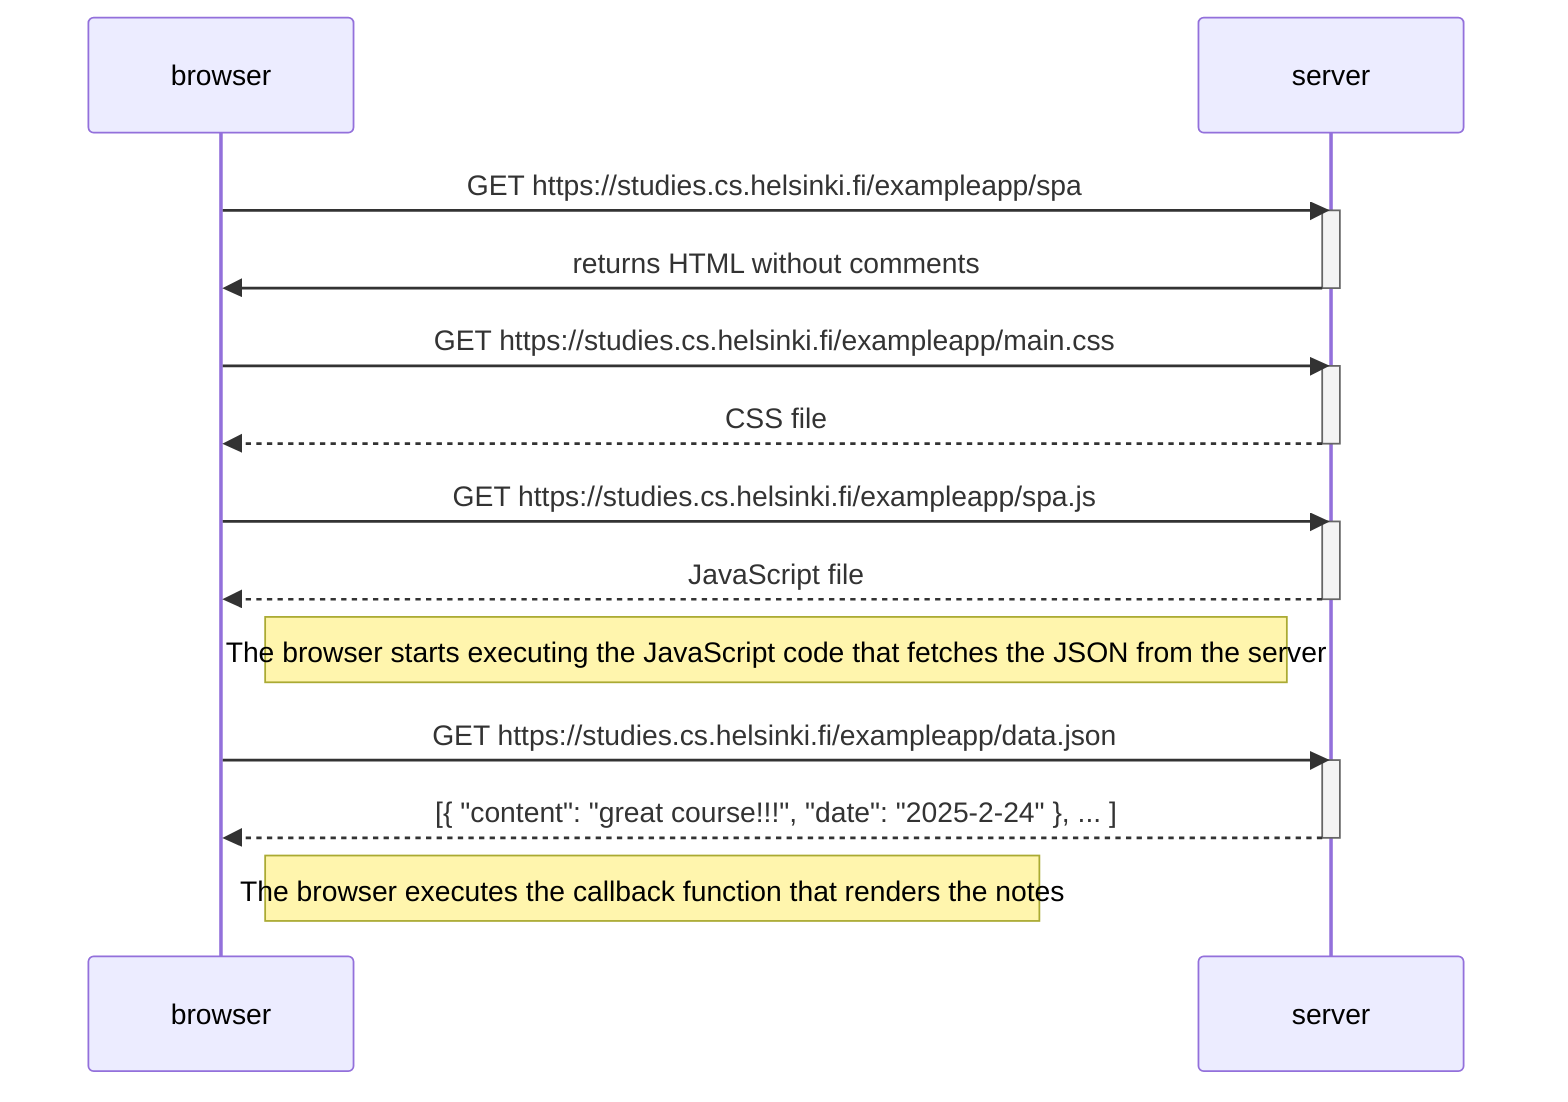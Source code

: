sequenceDiagram
    participant browser
    participant server

    browser->>server: GET https://studies.cs.helsinki.fi/exampleapp/spa
    activate server
    server->>browser: returns HTML without comments
    deactivate server

    browser->>server: GET https://studies.cs.helsinki.fi/exampleapp/main.css
    activate server
    server-->>browser: CSS file
    deactivate server

    browser->>server: GET https://studies.cs.helsinki.fi/exampleapp/spa.js
    activate server
    server-->>browser: JavaScript file
    deactivate server

    Note right of browser: The browser starts executing the JavaScript code that fetches the JSON from the server

    browser->>server: GET https://studies.cs.helsinki.fi/exampleapp/data.json
    activate server
    server-->>browser: [{ "content": "great course!!!", "date": "2025-2-24" }, ... ]
    deactivate server

    Note right of browser: The browser executes the callback function that renders the notes